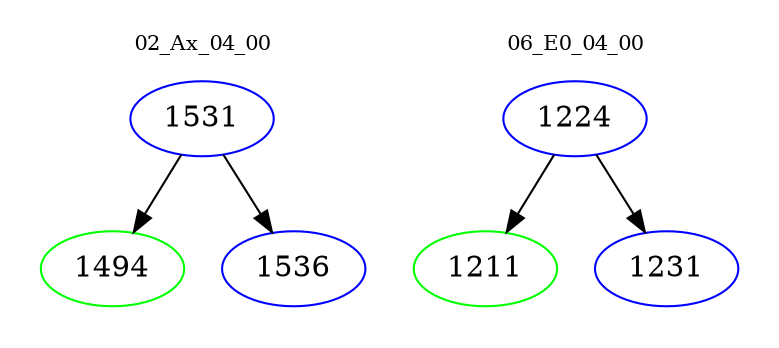 digraph{
subgraph cluster_0 {
color = white
label = "02_Ax_04_00";
fontsize=10;
T0_1531 [label="1531", color="blue"]
T0_1531 -> T0_1494 [color="black"]
T0_1494 [label="1494", color="green"]
T0_1531 -> T0_1536 [color="black"]
T0_1536 [label="1536", color="blue"]
}
subgraph cluster_1 {
color = white
label = "06_E0_04_00";
fontsize=10;
T1_1224 [label="1224", color="blue"]
T1_1224 -> T1_1211 [color="black"]
T1_1211 [label="1211", color="green"]
T1_1224 -> T1_1231 [color="black"]
T1_1231 [label="1231", color="blue"]
}
}
